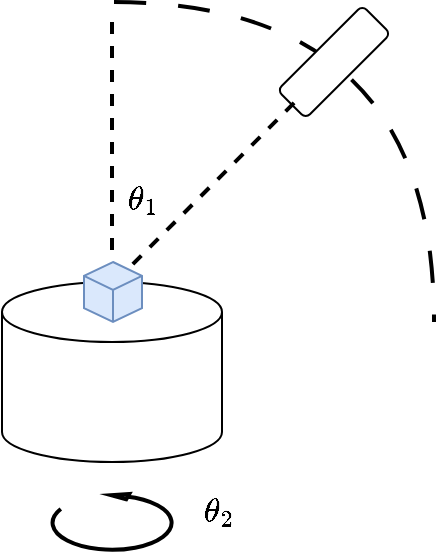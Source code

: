 <mxfile version="22.1.8" type="github" pages="2">
  <diagram name="第 1 页" id="j2m2iXUrCiTk5ByBq5zU">
    <mxGraphModel dx="1434" dy="827" grid="1" gridSize="10" guides="1" tooltips="1" connect="1" arrows="1" fold="1" page="1" pageScale="1" pageWidth="827" pageHeight="1169" math="1" shadow="0">
      <root>
        <mxCell id="0" />
        <mxCell id="1" parent="0" />
        <mxCell id="KqLpRgBjB2Q8fNJ3fjdW-1" value="" style="shape=cylinder3;whiteSpace=wrap;html=1;boundedLbl=1;backgroundOutline=1;size=15;" parent="1" vertex="1">
          <mxGeometry x="304" y="380" width="110" height="90" as="geometry" />
        </mxCell>
        <mxCell id="KqLpRgBjB2Q8fNJ3fjdW-12" value="" style="curved=1;endArrow=none;html=1;rounded=0;edgeStyle=orthogonalEdgeStyle;endFill=0;dashed=1;dashPattern=8 8;strokeWidth=2;" parent="1" edge="1">
          <mxGeometry width="50" height="50" relative="1" as="geometry">
            <mxPoint x="360" y="240" as="sourcePoint" />
            <mxPoint x="520" y="400" as="targetPoint" />
          </mxGeometry>
        </mxCell>
        <mxCell id="KqLpRgBjB2Q8fNJ3fjdW-2" value="" style="rounded=1;whiteSpace=wrap;html=1;rotation=-45;" parent="1" vertex="1">
          <mxGeometry x="440" y="260" width="60" height="20" as="geometry" />
        </mxCell>
        <mxCell id="KqLpRgBjB2Q8fNJ3fjdW-18" value="" style="verticalLabelPosition=bottom;html=1;verticalAlign=top;strokeWidth=2;shape=mxgraph.lean_mapping.physical_pull;pointerEvents=1;rotation=-90;" parent="1" vertex="1">
          <mxGeometry x="345" y="470" width="28" height="60" as="geometry" />
        </mxCell>
        <mxCell id="KqLpRgBjB2Q8fNJ3fjdW-19" value="" style="html=1;whiteSpace=wrap;shape=isoCube2;backgroundOutline=1;isoAngle=15;fillColor=#dae8fc;strokeColor=#6c8ebf;" parent="1" vertex="1">
          <mxGeometry x="345" y="370" width="29" height="30" as="geometry" />
        </mxCell>
        <mxCell id="jh-5r3HgQPihbVCdXVGi-1" value="" style="line;strokeWidth=2;html=1;rotation=-90;dashed=1;" vertex="1" parent="1">
          <mxGeometry x="299.5" y="299.5" width="119" height="10" as="geometry" />
        </mxCell>
        <mxCell id="jh-5r3HgQPihbVCdXVGi-2" value="" style="line;strokeWidth=2;html=1;rotation=-45;dashed=1;" vertex="1" parent="1">
          <mxGeometry x="352" y="324" width="119" height="10" as="geometry" />
        </mxCell>
        <mxCell id="jh-5r3HgQPihbVCdXVGi-3" value="&lt;font style=&quot;font-size: 14px;&quot;&gt;\(\theta_1\)&lt;/font&gt;" style="text;html=1;align=center;verticalAlign=middle;resizable=0;points=[];autosize=1;strokeColor=none;fillColor=none;" vertex="1" parent="1">
          <mxGeometry x="328.5" y="324" width="90" height="30" as="geometry" />
        </mxCell>
        <mxCell id="jh-5r3HgQPihbVCdXVGi-4" value="&lt;font style=&quot;font-size: 14px;&quot;&gt;\(\theta_2\)&lt;/font&gt;" style="text;html=1;align=center;verticalAlign=middle;resizable=0;points=[];autosize=1;strokeColor=none;fillColor=none;" vertex="1" parent="1">
          <mxGeometry x="366.5" y="480" width="90" height="30" as="geometry" />
        </mxCell>
      </root>
    </mxGraphModel>
  </diagram>
  <diagram id="rwoBy8DfxLBS6Q5imSNh" name="第 2 页">
    <mxGraphModel dx="1434" dy="827" grid="1" gridSize="10" guides="1" tooltips="1" connect="1" arrows="1" fold="1" page="1" pageScale="1" pageWidth="827" pageHeight="1169" math="1" shadow="0">
      <root>
        <mxCell id="0" />
        <mxCell id="1" parent="0" />
        <mxCell id="Jq-5P2-WocuM8-n05F8v-11" style="edgeStyle=orthogonalEdgeStyle;rounded=0;orthogonalLoop=1;jettySize=auto;html=1;exitX=1;exitY=0.5;exitDx=0;exitDy=0;entryX=0;entryY=0.5;entryDx=0;entryDy=0;" edge="1" parent="1" source="4oGUJ5slsSG3CdAiVZl9-1" target="4oGUJ5slsSG3CdAiVZl9-23">
          <mxGeometry relative="1" as="geometry" />
        </mxCell>
        <mxCell id="4oGUJ5slsSG3CdAiVZl9-1" value="&lt;font face=&quot;Times New Roman&quot; style=&quot;font-size: 16px;&quot;&gt;Point Cloud&lt;br&gt;Feature Extraction&lt;/font&gt;" style="rounded=1;whiteSpace=wrap;html=1;absoluteArcSize=1;arcSize=14;strokeWidth=1;" vertex="1" parent="1">
          <mxGeometry x="230" y="247.5" width="140" height="55" as="geometry" />
        </mxCell>
        <mxCell id="4oGUJ5slsSG3CdAiVZl9-41" value="" style="edgeStyle=orthogonalEdgeStyle;rounded=0;orthogonalLoop=1;jettySize=auto;html=1;" edge="1" parent="1" source="4oGUJ5slsSG3CdAiVZl9-2" target="4oGUJ5slsSG3CdAiVZl9-1">
          <mxGeometry relative="1" as="geometry" />
        </mxCell>
        <mxCell id="4oGUJ5slsSG3CdAiVZl9-2" value="&lt;svg style=&quot;vertical-align: -0.05ex;&quot; xmlns:xlink=&quot;http://www.w3.org/1999/xlink&quot; viewBox=&quot;0 -665 2322.4 687&quot; role=&quot;img&quot; height=&quot;1.554ex&quot; width=&quot;5.254ex&quot; xmlns=&quot;http://www.w3.org/2000/svg&quot;&gt;&lt;defs&gt;&lt;path d=&quot;M21 287Q22 293 24 303T36 341T56 388T89 425T135 442Q171 442 195 424T225 390T231 369Q231 367 232 367L243 378Q304 442 382 442Q436 442 469 415T503 336T465 179T427 52Q427 26 444 26Q450 26 453 27Q482 32 505 65T540 145Q542 153 560 153Q580 153 580 145Q580 144 576 130Q568 101 554 73T508 17T439 -10Q392 -10 371 17T350 73Q350 92 386 193T423 345Q423 404 379 404H374Q288 404 229 303L222 291L189 157Q156 26 151 16Q138 -11 108 -11Q95 -11 87 -5T76 7T74 17Q74 30 112 180T152 343Q153 348 153 366Q153 405 129 405Q91 405 66 305Q60 285 60 284Q58 278 41 278H27Q21 284 21 287Z&quot; id=&quot;MJX-2-TEX-I-1D45B&quot;&gt;&lt;/path&gt;&lt;path d=&quot;M630 29Q630 9 609 9Q604 9 587 25T493 118L389 222L284 117Q178 13 175 11Q171 9 168 9Q160 9 154 15T147 29Q147 36 161 51T255 146L359 250L255 354Q174 435 161 449T147 471Q147 480 153 485T168 490Q173 490 175 489Q178 487 284 383L389 278L493 382Q570 459 587 475T609 491Q630 491 630 471Q630 464 620 453T522 355L418 250L522 145Q606 61 618 48T630 29Z&quot; id=&quot;MJX-2-TEX-N-D7&quot;&gt;&lt;/path&gt;&lt;path d=&quot;M127 463Q100 463 85 480T69 524Q69 579 117 622T233 665Q268 665 277 664Q351 652 390 611T430 522Q430 470 396 421T302 350L299 348Q299 347 308 345T337 336T375 315Q457 262 457 175Q457 96 395 37T238 -22Q158 -22 100 21T42 130Q42 158 60 175T105 193Q133 193 151 175T169 130Q169 119 166 110T159 94T148 82T136 74T126 70T118 67L114 66Q165 21 238 21Q293 21 321 74Q338 107 338 175V195Q338 290 274 322Q259 328 213 329L171 330L168 332Q166 335 166 348Q166 366 174 366Q202 366 232 371Q266 376 294 413T322 525V533Q322 590 287 612Q265 626 240 626Q208 626 181 615T143 592T132 580H135Q138 579 143 578T153 573T165 566T175 555T183 540T186 520Q186 498 172 481T127 463Z&quot; id=&quot;MJX-2-TEX-N-33&quot;&gt;&lt;/path&gt;&lt;/defs&gt;&lt;g transform=&quot;scale(1,-1)&quot; stroke-width=&quot;0&quot; fill=&quot;currentColor&quot; stroke=&quot;currentColor&quot;&gt;&lt;g data-mml-node=&quot;math&quot;&gt;&lt;g data-mml-node=&quot;mi&quot;&gt;&lt;use xlink:href=&quot;#MJX-2-TEX-I-1D45B&quot; data-c=&quot;1D45B&quot;&gt;&lt;/use&gt;&lt;/g&gt;&lt;g transform=&quot;translate(822.2,0)&quot; data-mml-node=&quot;mo&quot;&gt;&lt;use xlink:href=&quot;#MJX-2-TEX-N-D7&quot; data-c=&quot;D7&quot;&gt;&lt;/use&gt;&lt;/g&gt;&lt;g transform=&quot;translate(1822.4,0)&quot; data-mml-node=&quot;mn&quot;&gt;&lt;use xlink:href=&quot;#MJX-2-TEX-N-33&quot; data-c=&quot;33&quot;&gt;&lt;/use&gt;&lt;/g&gt;&lt;/g&gt;&lt;/g&gt;&lt;/svg&gt;" style="rounded=0;whiteSpace=wrap;html=1;rotation=-90;" vertex="1" parent="1">
          <mxGeometry x="120" y="260" width="100" height="30" as="geometry" />
        </mxCell>
        <mxCell id="4oGUJ5slsSG3CdAiVZl9-24" style="edgeStyle=orthogonalEdgeStyle;rounded=0;orthogonalLoop=1;jettySize=auto;html=1;exitX=1;exitY=0.5;exitDx=0;exitDy=0;entryX=0;entryY=0.5;entryDx=0;entryDy=0;" edge="1" parent="1" source="4oGUJ5slsSG3CdAiVZl9-28" target="4oGUJ5slsSG3CdAiVZl9-25">
          <mxGeometry relative="1" as="geometry">
            <mxPoint x="632" y="275" as="targetPoint" />
          </mxGeometry>
        </mxCell>
        <mxCell id="4oGUJ5slsSG3CdAiVZl9-25" value="&lt;font style=&quot;font-size: 11px;&quot;&gt;&lt;font face=&quot;Times New Roman&quot;&gt;FC:&lt;/font&gt; \(512 \times 2\)&lt;/font&gt;" style="rounded=0;whiteSpace=wrap;html=1;rotation=-90;direction=south;" vertex="1" parent="1">
          <mxGeometry x="560" y="262.5" width="101" height="25" as="geometry" />
        </mxCell>
        <mxCell id="4oGUJ5slsSG3CdAiVZl9-26" value="" style="group" vertex="1" connectable="0" parent="1">
          <mxGeometry x="510" y="224.5" width="91" height="101" as="geometry" />
        </mxCell>
        <mxCell id="4oGUJ5slsSG3CdAiVZl9-27" value="&lt;font style=&quot;font-size: 11px;&quot;&gt;&lt;font face=&quot;Times New Roman&quot;&gt;FC:&lt;/font&gt; \((1024+20) \times 512\)&lt;/font&gt;" style="rounded=0;whiteSpace=wrap;html=1;rotation=-90;direction=south;" vertex="1" parent="4oGUJ5slsSG3CdAiVZl9-26">
          <mxGeometry x="-66" y="38" width="157" height="25" as="geometry" />
        </mxCell>
        <mxCell id="4oGUJ5slsSG3CdAiVZl9-28" value="&lt;font face=&quot;Times New Roman&quot;&gt;&lt;span style=&quot;font-size: 11px;&quot;&gt;ReLU&lt;/span&gt;&lt;/font&gt;" style="rounded=0;whiteSpace=wrap;html=1;rotation=-90;direction=south;" vertex="1" parent="4oGUJ5slsSG3CdAiVZl9-26">
          <mxGeometry x="-8" y="38" width="101" height="25" as="geometry" />
        </mxCell>
        <mxCell id="Jq-5P2-WocuM8-n05F8v-2" value="\(\bigoplus\)" style="text;html=1;align=center;verticalAlign=middle;resizable=0;points=[];autosize=1;strokeColor=none;fillColor=none;" vertex="1" parent="1">
          <mxGeometry x="390" y="260" width="90" height="30" as="geometry" />
        </mxCell>
        <mxCell id="Jq-5P2-WocuM8-n05F8v-12" style="edgeStyle=orthogonalEdgeStyle;rounded=0;orthogonalLoop=1;jettySize=auto;html=1;exitX=0.5;exitY=0;exitDx=0;exitDy=0;" edge="1" parent="1" source="Jq-5P2-WocuM8-n05F8v-1" target="4oGUJ5slsSG3CdAiVZl9-27">
          <mxGeometry relative="1" as="geometry" />
        </mxCell>
        <mxCell id="Jq-5P2-WocuM8-n05F8v-1" value="\(V_p\)" style="rounded=0;whiteSpace=wrap;html=1;rotation=0;direction=south;" vertex="1" parent="1">
          <mxGeometry x="446" y="262.5" width="30" height="25" as="geometry" />
        </mxCell>
        <mxCell id="4oGUJ5slsSG3CdAiVZl9-23" value="&lt;svg style=&quot;vertical-align: -0.05ex;&quot; xmlns:xlink=&quot;http://www.w3.org/1999/xlink&quot; viewBox=&quot;0 -677 2000 699&quot; role=&quot;img&quot; height=&quot;1.581ex&quot; width=&quot;4.525ex&quot; xmlns=&quot;http://www.w3.org/2000/svg&quot;&gt;&lt;defs&gt;&lt;path d=&quot;M213 578L200 573Q186 568 160 563T102 556H83V602H102Q149 604 189 617T245 641T273 663Q275 666 285 666Q294 666 302 660V361L303 61Q310 54 315 52T339 48T401 46H427V0H416Q395 3 257 3Q121 3 100 0H88V46H114Q136 46 152 46T177 47T193 50T201 52T207 57T213 61V578Z&quot; id=&quot;MJX-7-TEX-N-31&quot;&gt;&lt;/path&gt;&lt;path d=&quot;M96 585Q152 666 249 666Q297 666 345 640T423 548Q460 465 460 320Q460 165 417 83Q397 41 362 16T301 -15T250 -22Q224 -22 198 -16T137 16T82 83Q39 165 39 320Q39 494 96 585ZM321 597Q291 629 250 629Q208 629 178 597Q153 571 145 525T137 333Q137 175 145 125T181 46Q209 16 250 16Q290 16 318 46Q347 76 354 130T362 333Q362 478 354 524T321 597Z&quot; id=&quot;MJX-7-TEX-N-30&quot;&gt;&lt;/path&gt;&lt;path d=&quot;M109 429Q82 429 66 447T50 491Q50 562 103 614T235 666Q326 666 387 610T449 465Q449 422 429 383T381 315T301 241Q265 210 201 149L142 93L218 92Q375 92 385 97Q392 99 409 186V189H449V186Q448 183 436 95T421 3V0H50V19V31Q50 38 56 46T86 81Q115 113 136 137Q145 147 170 174T204 211T233 244T261 278T284 308T305 340T320 369T333 401T340 431T343 464Q343 527 309 573T212 619Q179 619 154 602T119 569T109 550Q109 549 114 549Q132 549 151 535T170 489Q170 464 154 447T109 429Z&quot; id=&quot;MJX-7-TEX-N-32&quot;&gt;&lt;/path&gt;&lt;path d=&quot;M462 0Q444 3 333 3Q217 3 199 0H190V46H221Q241 46 248 46T265 48T279 53T286 61Q287 63 287 115V165H28V211L179 442Q332 674 334 675Q336 677 355 677H373L379 671V211H471V165H379V114Q379 73 379 66T385 54Q393 47 442 46H471V0H462ZM293 211V545L74 212L183 211H293Z&quot; id=&quot;MJX-7-TEX-N-34&quot;&gt;&lt;/path&gt;&lt;/defs&gt;&lt;g transform=&quot;scale(1,-1)&quot; stroke-width=&quot;0&quot; fill=&quot;currentColor&quot; stroke=&quot;currentColor&quot;&gt;&lt;g data-mml-node=&quot;math&quot;&gt;&lt;g data-mml-node=&quot;mn&quot;&gt;&lt;use xlink:href=&quot;#MJX-7-TEX-N-31&quot; data-c=&quot;31&quot;&gt;&lt;/use&gt;&lt;use transform=&quot;translate(500,0)&quot; xlink:href=&quot;#MJX-7-TEX-N-30&quot; data-c=&quot;30&quot;&gt;&lt;/use&gt;&lt;use transform=&quot;translate(1000,0)&quot; xlink:href=&quot;#MJX-7-TEX-N-32&quot; data-c=&quot;32&quot;&gt;&lt;/use&gt;&lt;use transform=&quot;translate(1500,0)&quot; xlink:href=&quot;#MJX-7-TEX-N-34&quot; data-c=&quot;34&quot;&gt;&lt;/use&gt;&lt;/g&gt;&lt;/g&gt;&lt;/g&gt;&lt;/svg&gt;" style="rounded=0;whiteSpace=wrap;html=1;rotation=-90;direction=south;" vertex="1" parent="1">
          <mxGeometry x="363" y="262.5" width="101" height="25" as="geometry" />
        </mxCell>
      </root>
    </mxGraphModel>
  </diagram>
</mxfile>
